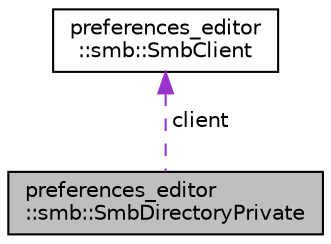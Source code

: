 digraph "preferences_editor::smb::SmbDirectoryPrivate"
{
 // LATEX_PDF_SIZE
  edge [fontname="Helvetica",fontsize="10",labelfontname="Helvetica",labelfontsize="10"];
  node [fontname="Helvetica",fontsize="10",shape=record];
  Node1 [label="preferences_editor\l::smb::SmbDirectoryPrivate",height=0.2,width=0.4,color="black", fillcolor="grey75", style="filled", fontcolor="black",tooltip=" "];
  Node2 -> Node1 [dir="back",color="darkorchid3",fontsize="10",style="dashed",label=" client" ,fontname="Helvetica"];
  Node2 [label="preferences_editor\l::smb::SmbClient",height=0.2,width=0.4,color="black", fillcolor="white", style="filled",URL="$classpreferences__editor_1_1smb_1_1_smb_client.html",tooltip="The SmbClient class wraps libsmbclient calls, provides handling of creation and deletion of samba con..."];
}
